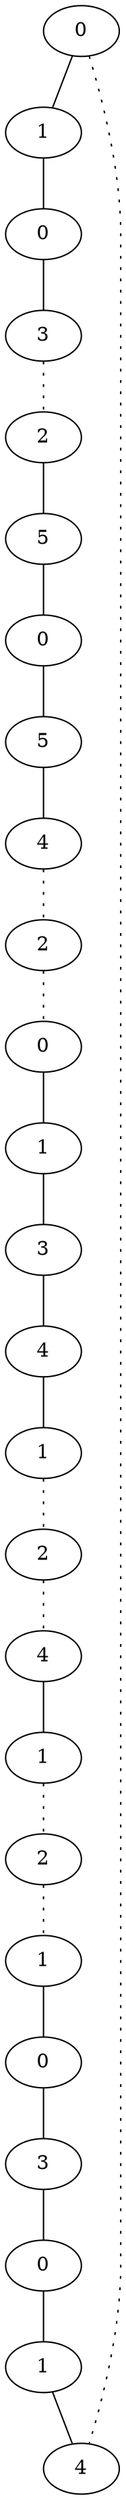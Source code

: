 graph {
a0[label=0];
a1[label=1];
a2[label=0];
a3[label=3];
a4[label=2];
a5[label=5];
a6[label=0];
a7[label=5];
a8[label=4];
a9[label=2];
a10[label=0];
a11[label=1];
a12[label=3];
a13[label=4];
a14[label=1];
a15[label=2];
a16[label=4];
a17[label=1];
a18[label=2];
a19[label=1];
a20[label=0];
a21[label=3];
a22[label=0];
a23[label=1];
a24[label=4];
a0 -- a1;
a0 -- a24 [style=dotted];
a1 -- a2;
a2 -- a3;
a3 -- a4 [style=dotted];
a4 -- a5;
a5 -- a6;
a6 -- a7;
a7 -- a8;
a8 -- a9 [style=dotted];
a9 -- a10 [style=dotted];
a10 -- a11;
a11 -- a12;
a12 -- a13;
a13 -- a14;
a14 -- a15 [style=dotted];
a15 -- a16 [style=dotted];
a16 -- a17;
a17 -- a18 [style=dotted];
a18 -- a19 [style=dotted];
a19 -- a20;
a20 -- a21;
a21 -- a22;
a22 -- a23;
a23 -- a24;
}
